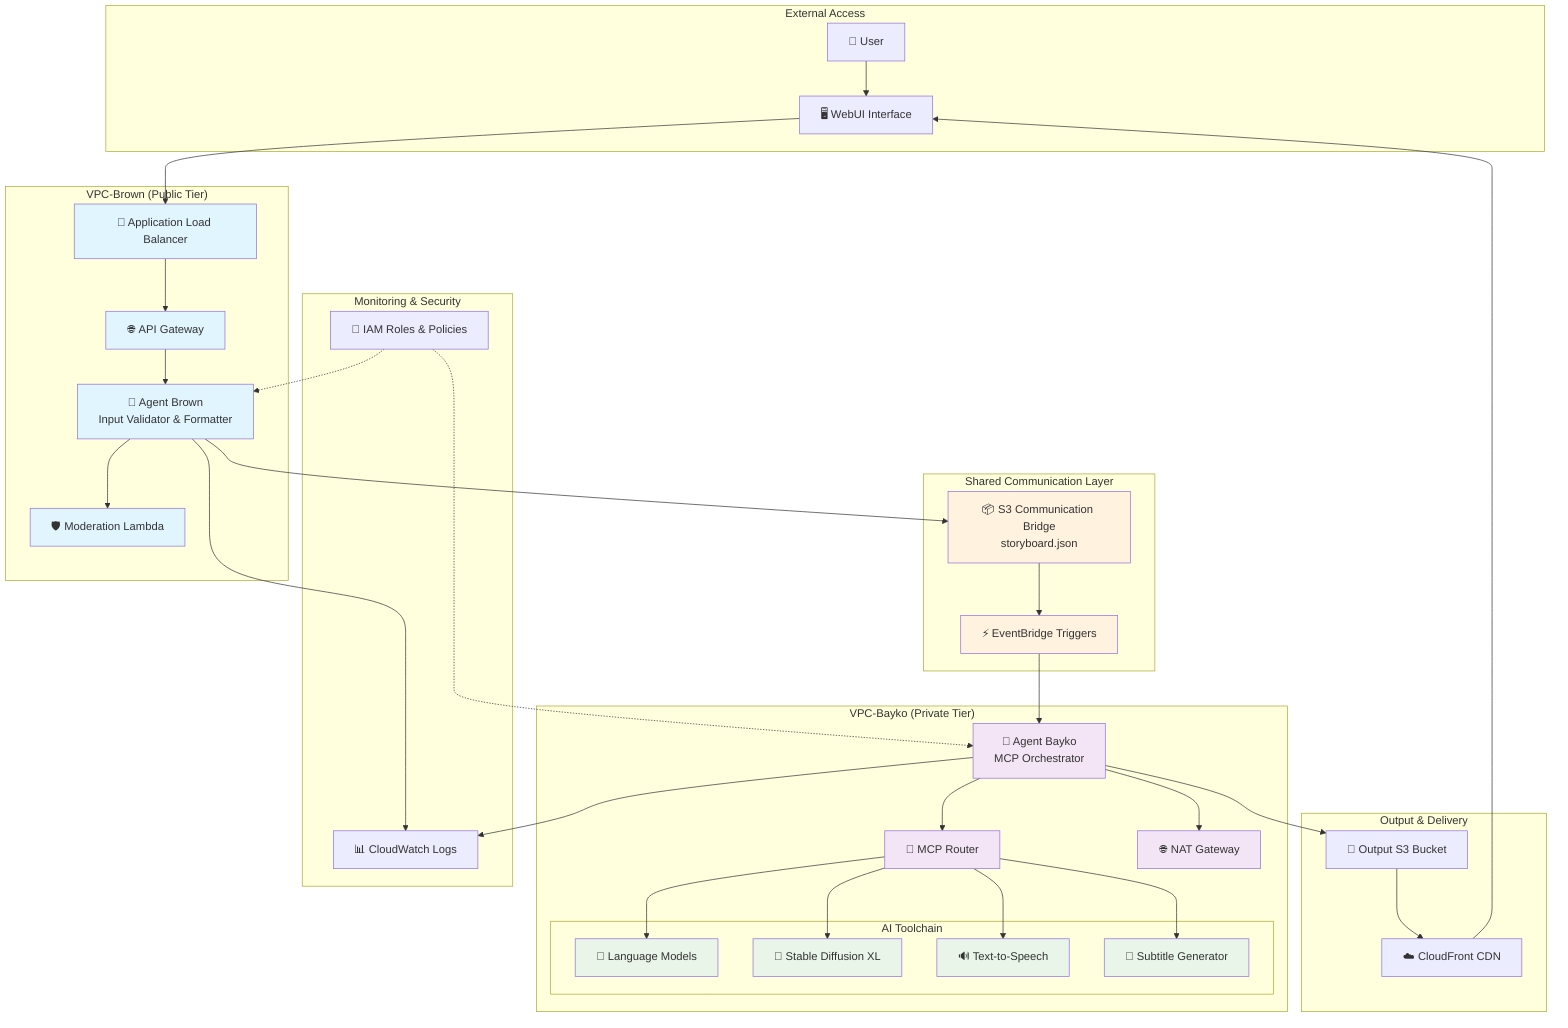 graph TB
    subgraph "External Access"
        User[👤 User]
        WebUI[🖥️ WebUI Interface]
    end
    
    subgraph "VPC-Brown (Public Tier)" 
        ALB[🔄 Application Load Balancer]
        AGW[🌐 API Gateway]
        Brown[🤖 Agent Brown<br/>Input Validator & Formatter]
        ModLambda[🛡️ Moderation Lambda]
    end
    
    subgraph "Shared Communication Layer"
        S3Bridge[📦 S3 Communication Bridge<br/>storyboard.json]
        EventBridge[⚡ EventBridge Triggers]
    end
    
    subgraph "VPC-Bayko (Private Tier)"
        Bayko[🧠 Agent Bayko<br/>MCP Orchestrator]
        MCPRouter[🔀 MCP Router]
        
        subgraph "AI Toolchain"
            LLM[🤖 Language Models]
            SDXL[🎨 Stable Diffusion XL]
            TTS[🔊 Text-to-Speech]
            Subtitler[📝 Subtitle Generator]
        end
        
        NAT[🌐 NAT Gateway]
    end
    
    subgraph "Output & Delivery"
        OutputS3[📁 Output S3 Bucket]
        CloudFront[☁️ CloudFront CDN]
    end
    
    subgraph "Monitoring & Security"
        CloudWatch[📊 CloudWatch Logs]
        IAM[🔐 IAM Roles & Policies]
    end
    
    %% External Flow
    User --> WebUI
    WebUI --> ALB
    ALB --> AGW
    AGW --> Brown
    
    %% Cross-VPC Communication
    Brown --> S3Bridge
    Brown --> ModLambda
    S3Bridge --> EventBridge
    EventBridge --> Bayko
    
    %% Internal Bayko Processing
    Bayko --> MCPRouter
    MCPRouter --> LLM
    MCPRouter --> SDXL
    MCPRouter --> TTS
    MCPRouter --> Subtitler
    
    %% Output Flow
    Bayko --> OutputS3
    OutputS3 --> CloudFront
    CloudFront --> WebUI
    
    %% Network & Security
    Bayko --> NAT
    Brown --> CloudWatch
    Bayko --> CloudWatch
    IAM -.-> Brown
    IAM -.-> Bayko
    
    classDef publicTier fill:#e1f5fe
    classDef privateTier fill:#f3e5f5
    classDef sharedLayer fill:#fff3e0
    classDef aiTools fill:#e8f5e8
    
    class ALB,AGW,Brown,ModLambda publicTier
    class Bayko,MCPRouter,NAT privateTier
    class S3Bridge,EventBridge sharedLayer
    class LLM,SDXL,TTS,Subtitler aiTools